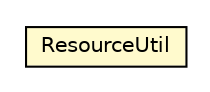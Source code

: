 #!/usr/local/bin/dot
#
# Class diagram 
# Generated by UMLGraph version R5_6-24-gf6e263 (http://www.umlgraph.org/)
#

digraph G {
	edge [fontname="Helvetica",fontsize=10,labelfontname="Helvetica",labelfontsize=10];
	node [fontname="Helvetica",fontsize=10,shape=plaintext];
	nodesep=0.25;
	ranksep=0.5;
	// org.universAAL.middleware.util.ResourceUtil
	c313272 [label=<<table title="org.universAAL.middleware.util.ResourceUtil" border="0" cellborder="1" cellspacing="0" cellpadding="2" port="p" bgcolor="lemonChiffon" href="./ResourceUtil.html">
		<tr><td><table border="0" cellspacing="0" cellpadding="1">
<tr><td align="center" balign="center"> ResourceUtil </td></tr>
		</table></td></tr>
		</table>>, URL="./ResourceUtil.html", fontname="Helvetica", fontcolor="black", fontsize=10.0];
}

